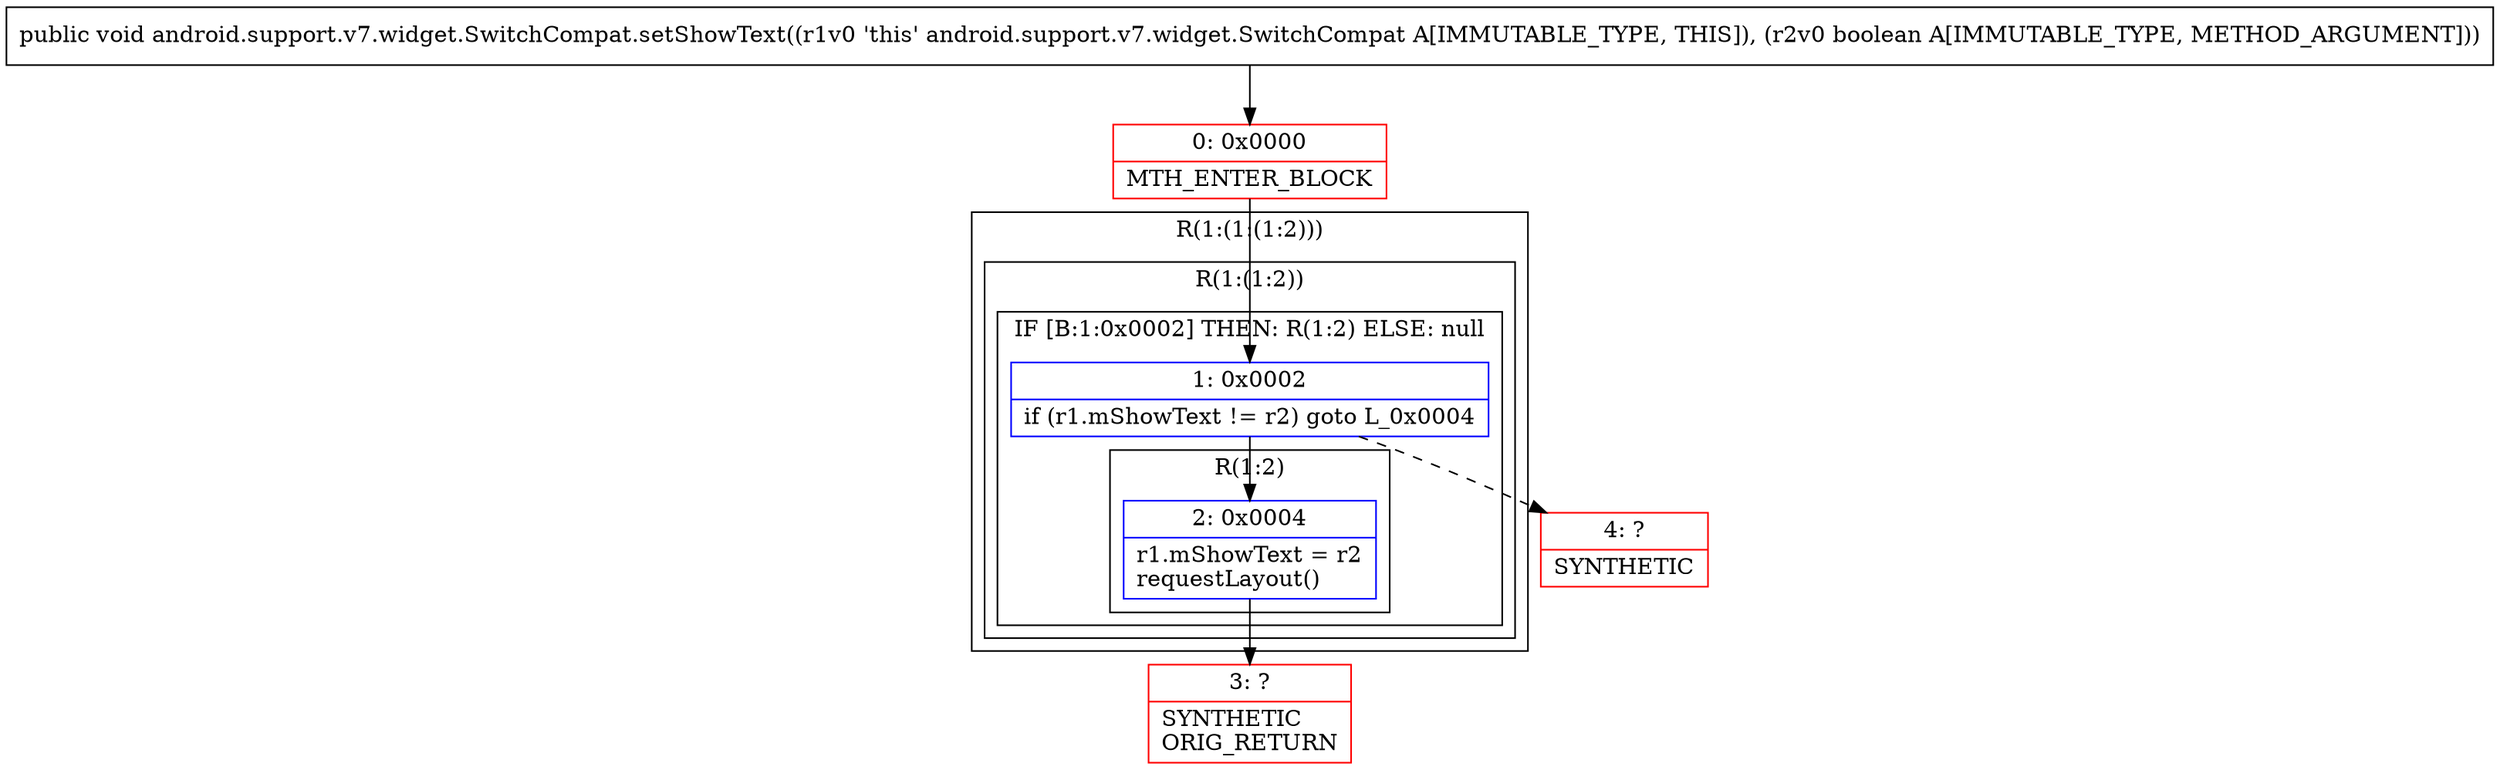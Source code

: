 digraph "CFG forandroid.support.v7.widget.SwitchCompat.setShowText(Z)V" {
subgraph cluster_Region_1735378768 {
label = "R(1:(1:(1:2)))";
node [shape=record,color=blue];
subgraph cluster_Region_1240058046 {
label = "R(1:(1:2))";
node [shape=record,color=blue];
subgraph cluster_IfRegion_1744651105 {
label = "IF [B:1:0x0002] THEN: R(1:2) ELSE: null";
node [shape=record,color=blue];
Node_1 [shape=record,label="{1\:\ 0x0002|if (r1.mShowText != r2) goto L_0x0004\l}"];
subgraph cluster_Region_726775469 {
label = "R(1:2)";
node [shape=record,color=blue];
Node_2 [shape=record,label="{2\:\ 0x0004|r1.mShowText = r2\lrequestLayout()\l}"];
}
}
}
}
Node_0 [shape=record,color=red,label="{0\:\ 0x0000|MTH_ENTER_BLOCK\l}"];
Node_3 [shape=record,color=red,label="{3\:\ ?|SYNTHETIC\lORIG_RETURN\l}"];
Node_4 [shape=record,color=red,label="{4\:\ ?|SYNTHETIC\l}"];
MethodNode[shape=record,label="{public void android.support.v7.widget.SwitchCompat.setShowText((r1v0 'this' android.support.v7.widget.SwitchCompat A[IMMUTABLE_TYPE, THIS]), (r2v0 boolean A[IMMUTABLE_TYPE, METHOD_ARGUMENT])) }"];
MethodNode -> Node_0;
Node_1 -> Node_2;
Node_1 -> Node_4[style=dashed];
Node_2 -> Node_3;
Node_0 -> Node_1;
}

